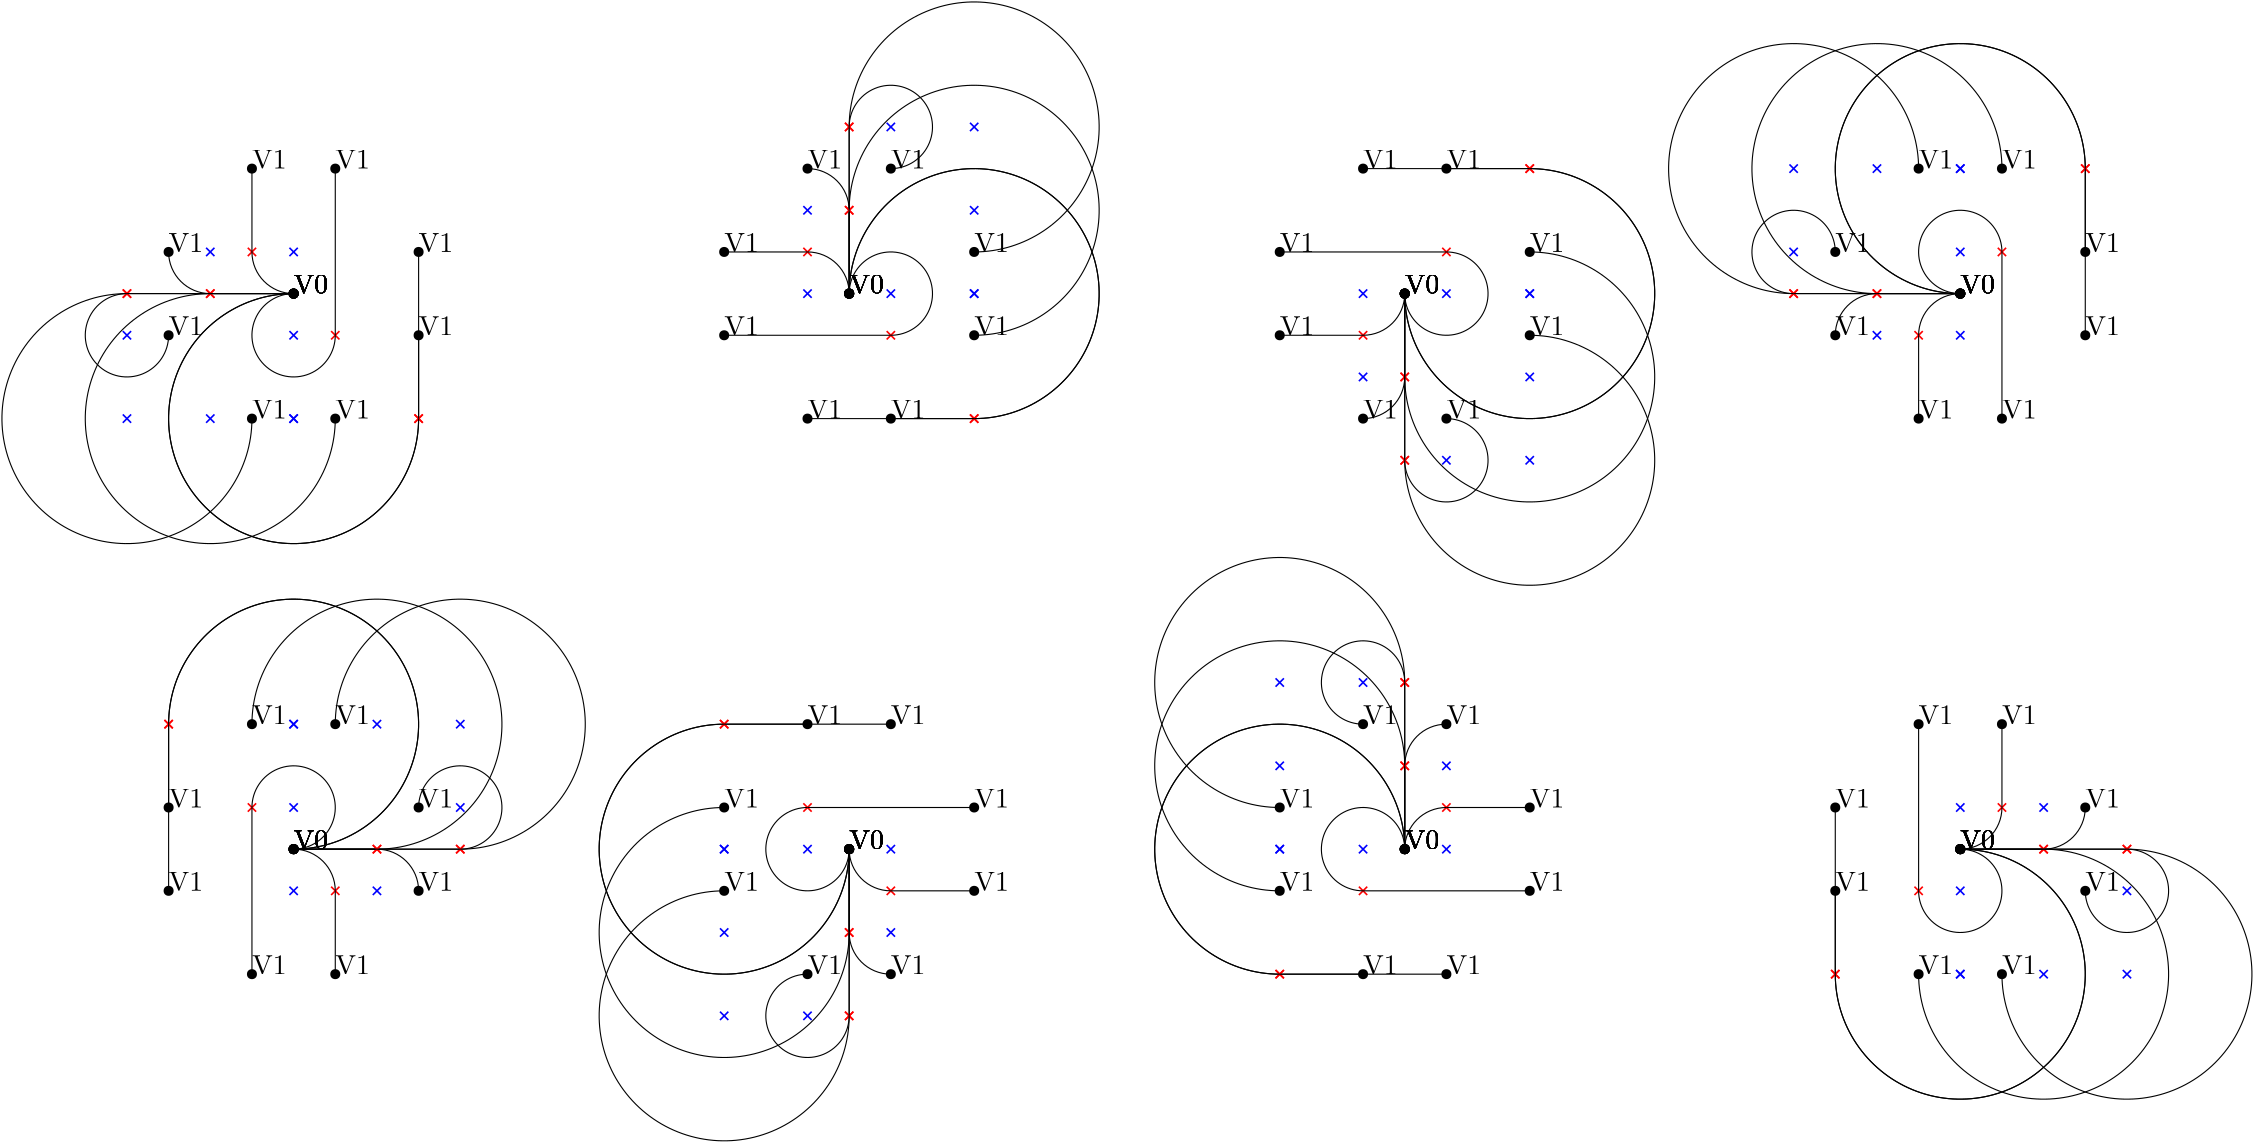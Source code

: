 <?xml version="1.0"?>
    <!DOCTYPE ipe SYSTEM "ipe.dtd">
    <ipe version="70005" creator="Ipe 7.1.4">
    <info created="D:20131106154934" modified="D:20131106160041"/>
    <preamble>\usepackage[english]{babel}</preamble>
    <ipestyle name="basic">
    <symbol name="arrow/arc(spx)">
    <path stroke="sym-stroke" fill="sym-stroke" pen="sym-pen">
    0 0 m
    -1 0.333 l
    -1 -0.333 l
    h
    </path>
    </symbol>
    <symbol name="arrow/farc(spx)">
    <path stroke="sym-stroke" fill="white" pen="sym-pen">
    0 0 m
    -1 0.333 l
    -1 -0.333 l
    h
    </path>
    </symbol>
    <symbol name="mark/circle(sx)" transformations="translations">
    <path fill="sym-stroke">
    0.6 0 0 0.6 0 0 e
    0.4 0 0 0.4 0 0 e
    </path>
    </symbol>
    <symbol name="mark/disk(sx)" transformations="translations">
    <path fill="sym-stroke">
    0.6 0 0 0.6 0 0 e
    </path>
    </symbol>
    <symbol name="mark/fdisk(sfx)" transformations="translations">
    <group>
    <path fill="sym-fill">
    0.5 0 0 0.5 0 0 e
    </path>
    <path fill="sym-stroke" fillrule="eofill">
    0.6 0 0 0.6 0 0 e
    0.4 0 0 0.4 0 0 e
    </path>
    </group>
    </symbol>
    <symbol name="mark/box(sx)" transformations="translations">
    <path fill="sym-stroke" fillrule="eofill">
    -0.6 -0.6 m
    0.6 -0.6 l
    0.6 0.6 l
    -0.6 0.6 l
    h
    -0.4 -0.4 m
    0.4 -0.4 l
    0.4 0.4 l
    -0.4 0.4 l
    h
    </path>
    </symbol>
    <symbol name="mark/square(sx)" transformations="translations">
    <path fill="sym-stroke">
    -0.6 -0.6 m
    0.6 -0.6 l
    0.6 0.6 l
    -0.6 0.6 l
    h
    </path>
    </symbol>
    <symbol name="mark/fsquare(sfx)" transformations="translations">
    <group>
    <path fill="sym-fill">
    -0.5 -0.5 m
    0.5 -0.5 l
    0.5 0.5 l
    -0.5 0.5 l
    h
    </path>
    <path fill="sym-stroke" fillrule="eofill">
    -0.6 -0.6 m
    0.6 -0.6 l
    0.6 0.6 l
    -0.6 0.6 l
    h
    -0.4 -0.4 m
    0.4 -0.4 l
    0.4 0.4 l
    -0.4 0.4 l
    h
    </path>
    </group>
    </symbol>
    <symbol name="mark/cross(sx)" transformations="translations">
    <group>
    <path fill="sym-stroke">
    -0.43 -0.57 m
    0.57 0.43 l
    0.43 0.57 l
    -0.57 -0.43 l
    h
    </path>
    <path fill="sym-stroke">
    -0.43 0.57 m
    0.57 -0.43 l
    0.43 -0.57 l
    -0.57 0.43 l
    h
    </path>
    </group>
    </symbol>
    <symbol name="arrow/fnormal(spx)">
    <path stroke="sym-stroke" fill="white" pen="sym-pen">
    0 0 m
    -1 0.333 l
    -1 -0.333 l
    h
    </path>
    </symbol>
    <symbol name="arrow/pointed(spx)">
    <path stroke="sym-stroke" fill="sym-stroke" pen="sym-pen">
    0 0 m
    -1 0.333 l
    -0.8 0 l
    -1 -0.333 l
    h
    </path>
    </symbol>
    <symbol name="arrow/fpointed(spx)">
    <path stroke="sym-stroke" fill="white" pen="sym-pen">
    0 0 m
    -1 0.333 l
    -0.8 0 l
    -1 -0.333 l
    h
    </path>
    </symbol>
    <symbol name="arrow/linear(spx)">
    <path stroke="sym-stroke" pen="sym-pen">
    -1 0.333 m
    0 0 l
    -1 -0.333 l
    </path>
    </symbol>
    <symbol name="arrow/fdouble(spx)">
    <path stroke="sym-stroke" fill="white" pen="sym-pen">
    0 0 m
    -1 0.333 l
    -1 -0.333 l
    h
    -1 0 m
    -2 0.333 l
    -2 -0.333 l
    h
    </path>
    </symbol>
    <symbol name="arrow/double(spx)">
    <path stroke="sym-stroke" fill="sym-stroke" pen="sym-pen">
    0 0 m
    -1 0.333 l
    -1 -0.333 l
    h
    -1 0 m
    -2 0.333 l
    -2 -0.333 l
    h
    </path>
    </symbol>
    <pen name="heavier" value="0.8"/>
    <pen name="fat" value="1.2"/>
    <pen name="ultrafat" value="2"/>
    <symbolsize name="large" value="5"/>
    <symbolsize name="small" value="2"/>
    <symbolsize name="tiny" value="1.1"/>
    <arrowsize name="large" value="10"/>
    <arrowsize name="small" value="5"/>
    <arrowsize name="tiny" value="3"/>
    <color name="red" value="1 0 0"/>
    <color name="green" value="0 1 0"/>
    <color name="blue" value="0 0 1"/>
    <color name="yellow" value="1 1 0"/>
    <color name="orange" value="1 0.647 0"/>
    <color name="gold" value="1 0.843 0"/>
    <color name="purple" value="0.627 0.125 0.941"/>
    <color name="gray" value="0.745"/>
    <color name="brown" value="0.647 0.165 0.165"/>
    <color name="navy" value="0 0 0.502"/>
    <color name="pink" value="1 0.753 0.796"/>
    <color name="seagreen" value="0.18 0.545 0.341"/>
    <color name="turquoise" value="0.251 0.878 0.816"/>
    <color name="violet" value="0.933 0.51 0.933"/>
    <color name="darkblue" value="0 0 0.545"/>
    <color name="darkcyan" value="0 0.545 0.545"/>
    <color name="darkgray" value="0.663"/>
    <color name="darkgreen" value="0 0.392 0"/>
    <color name="darkmagenta" value="0.545 0 0.545"/>
    <color name="darkorange" value="1 0.549 0"/>
    <color name="darkred" value="0.545 0 0"/>
    <color name="lightblue" value="0.678 0.847 0.902"/>
    <color name="lightcyan" value="0.878 1 1"/>
    <color name="lightgray" value="0.827"/>
    <color name="lightgreen" value="0.565 0.933 0.565"/>
    <color name="lightyellow" value="1 1 0.878"/>
    <dashstyle name="dashed" value="[4] 0"/>
    <dashstyle name="dotted" value="[1 3] 0"/>
    <dashstyle name="dash dotted" value="[4 2 1 2] 0"/>
    <dashstyle name="dash dot dotted" value="[4 2 1 2 1 2] 0"/>
    <textsize name="large" value="\large"/>
    <textsize name="Large" value="\Large"/>
    <textsize name="LARGE" value="\LARGE"/>
    <textsize name="huge" value="\huge"/>
    <textsize name="Huge" value="\Huge"/>
    <textsize name="small" value="\small"/>
    <textsize name="footnote" value="\footnotesize"/>
    <textsize name="tiny" value="\tiny"/>
    <textstyle name="center" begin="\begin{center}" end="\end{center}"/>
    <textstyle name="itemize" begin="\begin{itemize}" end="\end{itemize}"/>
    <textstyle name="item" begin="\begin{itemize}\item{}" end="\end{itemize}"/>
    <gridsize name="4 pts" value="4"/>
    <gridsize name="8 pts (~3 mm)" value="8"/>
    <gridsize name="16 pts (~6 mm)" value="16"/>
    <gridsize name="32 pts (~12 mm)" value="32"/>
    <gridsize name="10 pts (~3.5 mm)" value="10"/>
    <gridsize name="20 pts (~7 mm)" value="20"/>
    <gridsize name="14 pts (~5 mm)" value="14"/>
    <gridsize name="28 pts (~10 mm)" value="28"/>
    <gridsize name="56 pts (~20 mm)" value="56"/>
    <anglesize name="90 deg" value="90"/>
    <anglesize name="60 deg" value="60"/>
    <anglesize name="45 deg" value="45"/>
    <anglesize name="30 deg" value="30"/>
    <anglesize name="22.5 deg" value="22.5"/>
    <tiling name="falling" angle="-60" step="4" width="1"/>
    <tiling name="rising" angle="30" step="4" width="1"/>
    <layout paper="1000 1000" origin="0 0" frame="1000 1000" skip="32" crop="yes"/>
    </ipestyle>
    <page>
    <layer name="alpha"/>
    <view layers="alpha" active="alpha"/>
<use name="mark/disk(sx)" pos="200 400" size="normal" stroke="black"/>
<text transformations="translations" pos="200 400" stroke="black" type="label" width="190" height="10" depth="0" valign="baseline" size="normal">V0</text><use name="mark/disk(sx)" pos="215 445" size="normal" stroke="black"/>
<text transformations="translations" pos="215 445" stroke="black" type="label" width="190" height="10" depth="0" valign="baseline" size="normal">V1</text><use name="mark/cross(sx)" pos="260 445" size="normal" stroke="blue"/>
<use name="mark/cross(sx)" pos="260 400" size="normal" stroke="red"/>
<path stroke="black" pen="normal" dash="normal">
 200 400 m
 260 400 l
 </path>
<path stroke="black" pen="normal" dash="normal">
 260 400 m
 45,000 0 0 45,000 260 445 215 445 a
</path>
<use name="mark/disk(sx)" pos="200 400" size="normal" stroke="black"/>
<text transformations="translations" pos="200 400" stroke="black" type="label" width="190" height="10" depth="0" valign="baseline" size="normal">V0</text><use name="mark/disk(sx)" pos="185 445" size="normal" stroke="black"/>
<text transformations="translations" pos="185 445" stroke="black" type="label" width="190" height="10" depth="0" valign="baseline" size="normal">V1</text><use name="mark/cross(sx)" pos="230 445" size="normal" stroke="blue"/>
<use name="mark/cross(sx)" pos="230 400" size="normal" stroke="red"/>
<path stroke="black" pen="normal" dash="normal">
 200 400 m
 230 400 l
 </path>
<path stroke="black" pen="normal" dash="normal">
 230 400 m
 45,000 0 0 45,000 230 445 185 445 a
</path>
<use name="mark/disk(sx)" pos="200 400" size="normal" stroke="black"/>
<text transformations="translations" pos="200 400" stroke="black" type="label" width="190" height="10" depth="0" valign="baseline" size="normal">V0</text><use name="mark/disk(sx)" pos="215 355" size="normal" stroke="black"/>
<text transformations="translations" pos="215 355" stroke="black" type="label" width="190" height="10" depth="0" valign="baseline" size="normal">V1</text><use name="mark/cross(sx)" pos="200 385" size="normal" stroke="blue"/>
<use name="mark/cross(sx)" pos="215 385" size="normal" stroke="red"/>
<path stroke="black" pen="normal" dash="normal">
 215 355 m
 215 385 l
 </path>
<path stroke="black" pen="normal" dash="normal">
 215 385 m
 15,000 0 0 15,000 200 385 200 400 a
</path>
<use name="mark/disk(sx)" pos="200 400" size="normal" stroke="black"/>
<text transformations="translations" pos="200 400" stroke="black" type="label" width="190" height="10" depth="0" valign="baseline" size="normal">V0</text><use name="mark/disk(sx)" pos="185 355" size="normal" stroke="black"/>
<text transformations="translations" pos="185 355" stroke="black" type="label" width="190" height="10" depth="0" valign="baseline" size="normal">V1</text><use name="mark/cross(sx)" pos="200 415" size="normal" stroke="blue"/>
<use name="mark/cross(sx)" pos="185 415" size="normal" stroke="red"/>
<path stroke="black" pen="normal" dash="normal">
 185 355 m
 185 415 l
 </path>
<path stroke="black" pen="normal" dash="normal">
 200 400 m
 15,000 0 0 15,000 200 415 185 415 a
</path>
<use name="mark/disk(sx)" pos="200 400" size="normal" stroke="black"/>
<text transformations="translations" pos="200 400" stroke="black" type="label" width="190" height="10" depth="0" valign="baseline" size="normal">V0</text><use name="mark/disk(sx)" pos="245 415" size="normal" stroke="black"/>
<text transformations="translations" pos="245 415" stroke="black" type="label" width="190" height="10" depth="0" valign="baseline" size="normal">V1</text><use name="mark/cross(sx)" pos="260 415" size="normal" stroke="blue"/>
<use name="mark/cross(sx)" pos="260 400" size="normal" stroke="red"/>
<path stroke="black" pen="normal" dash="normal">
 200 400 m
 260 400 l
 </path>
<path stroke="black" pen="normal" dash="normal">
 260 400 m
 15,000 0 0 15,000 260 415 245 415 a
</path>
<use name="mark/disk(sx)" pos="200 400" size="normal" stroke="black"/>
<text transformations="translations" pos="200 400" stroke="black" type="label" width="190" height="10" depth="0" valign="baseline" size="normal">V0</text><use name="mark/disk(sx)" pos="155 415" size="normal" stroke="black"/>
<text transformations="translations" pos="155 415" stroke="black" type="label" width="190" height="10" depth="0" valign="baseline" size="normal">V1</text><use name="mark/cross(sx)" pos="200 445" size="normal" stroke="blue"/>
<use name="mark/cross(sx)" pos="155 445" size="normal" stroke="red"/>
<path stroke="black" pen="normal" dash="normal">
 155 415 m
 155 445 l
 </path>
<path stroke="black" pen="normal" dash="normal">
 200 400 m
 45,000 0 0 45,000 200 445 155 445 a
</path>
<use name="mark/disk(sx)" pos="200 400" size="normal" stroke="black"/>
<text transformations="translations" pos="200 400" stroke="black" type="label" width="190" height="10" depth="0" valign="baseline" size="normal">V0</text><use name="mark/disk(sx)" pos="245 385" size="normal" stroke="black"/>
<text transformations="translations" pos="245 385" stroke="black" type="label" width="190" height="10" depth="0" valign="baseline" size="normal">V1</text><use name="mark/cross(sx)" pos="230 385" size="normal" stroke="blue"/>
<use name="mark/cross(sx)" pos="230 400" size="normal" stroke="red"/>
<path stroke="black" pen="normal" dash="normal">
 200 400 m
 230 400 l
 </path>
<path stroke="black" pen="normal" dash="normal">
 245 385 m
 15,000 0 0 15,000 230 385 230 400 a
</path>
<use name="mark/disk(sx)" pos="200 400" size="normal" stroke="black"/>
<text transformations="translations" pos="200 400" stroke="black" type="label" width="190" height="10" depth="0" valign="baseline" size="normal">V0</text><use name="mark/disk(sx)" pos="155 385" size="normal" stroke="black"/>
<text transformations="translations" pos="155 385" stroke="black" type="label" width="190" height="10" depth="0" valign="baseline" size="normal">V1</text><use name="mark/cross(sx)" pos="200 445" size="normal" stroke="blue"/>
<use name="mark/cross(sx)" pos="155 445" size="normal" stroke="red"/>
<path stroke="black" pen="normal" dash="normal">
 155 385 m
 155 445 l
 </path>
<path stroke="black" pen="normal" dash="normal">
 200 400 m
 45,000 0 0 45,000 200 445 155 445 a
</path>
<use name="mark/disk(sx)" pos="400 400" size="normal" stroke="black"/>
<text transformations="translations" pos="400 400" stroke="black" type="label" width="190" height="10" depth="0" valign="baseline" size="normal">V0</text><use name="mark/disk(sx)" pos="415 445" size="normal" stroke="black"/>
<text transformations="translations" pos="415 445" stroke="black" type="label" width="190" height="10" depth="0" valign="baseline" size="normal">V1</text><use name="mark/cross(sx)" pos="355 400" size="normal" stroke="blue"/>
<use name="mark/cross(sx)" pos="355 445" size="normal" stroke="red"/>
<path stroke="black" pen="normal" dash="normal">
 415 445 m
 355 445 l
 </path>
<path stroke="black" pen="normal" dash="normal">
 355 445 m
 45,000 0 0 45,000 355 400 400 400 a
</path>
<use name="mark/disk(sx)" pos="400 400" size="normal" stroke="black"/>
<text transformations="translations" pos="400 400" stroke="black" type="label" width="190" height="10" depth="0" valign="baseline" size="normal">V0</text><use name="mark/disk(sx)" pos="385 445" size="normal" stroke="black"/>
<text transformations="translations" pos="385 445" stroke="black" type="label" width="190" height="10" depth="0" valign="baseline" size="normal">V1</text><use name="mark/cross(sx)" pos="355 400" size="normal" stroke="blue"/>
<use name="mark/cross(sx)" pos="355 445" size="normal" stroke="red"/>
<path stroke="black" pen="normal" dash="normal">
 385 445 m
 355 445 l
 </path>
<path stroke="black" pen="normal" dash="normal">
 355 445 m
 45,000 0 0 45,000 355 400 400 400 a
</path>
<use name="mark/disk(sx)" pos="400 400" size="normal" stroke="black"/>
<text transformations="translations" pos="400 400" stroke="black" type="label" width="190" height="10" depth="0" valign="baseline" size="normal">V0</text><use name="mark/disk(sx)" pos="415 355" size="normal" stroke="black"/>
<text transformations="translations" pos="415 355" stroke="black" type="label" width="190" height="10" depth="0" valign="baseline" size="normal">V1</text><use name="mark/cross(sx)" pos="415 370" size="normal" stroke="blue"/>
<use name="mark/cross(sx)" pos="400 370" size="normal" stroke="red"/>
<path stroke="black" pen="normal" dash="normal">
 400 400 m
 400 370 l
 </path>
<path stroke="black" pen="normal" dash="normal">
 400 370 m
 15,000 0 0 15,000 415 370 415 355 a
</path>
<use name="mark/disk(sx)" pos="400 400" size="normal" stroke="black"/>
<text transformations="translations" pos="400 400" stroke="black" type="label" width="190" height="10" depth="0" valign="baseline" size="normal">V0</text><use name="mark/disk(sx)" pos="385 355" size="normal" stroke="black"/>
<text transformations="translations" pos="385 355" stroke="black" type="label" width="190" height="10" depth="0" valign="baseline" size="normal">V1</text><use name="mark/cross(sx)" pos="385 340" size="normal" stroke="blue"/>
<use name="mark/cross(sx)" pos="400 340" size="normal" stroke="red"/>
<path stroke="black" pen="normal" dash="normal">
 400 400 m
 400 340 l
 </path>
<path stroke="black" pen="normal" dash="normal">
 385 355 m
 15,000 0 0 15,000 385 340 400 340 a
</path>
<use name="mark/disk(sx)" pos="400 400" size="normal" stroke="black"/>
<text transformations="translations" pos="400 400" stroke="black" type="label" width="190" height="10" depth="0" valign="baseline" size="normal">V0</text><use name="mark/disk(sx)" pos="445 415" size="normal" stroke="black"/>
<text transformations="translations" pos="445 415" stroke="black" type="label" width="190" height="10" depth="0" valign="baseline" size="normal">V1</text><use name="mark/cross(sx)" pos="385 400" size="normal" stroke="blue"/>
<use name="mark/cross(sx)" pos="385 415" size="normal" stroke="red"/>
<path stroke="black" pen="normal" dash="normal">
 445 415 m
 385 415 l
 </path>
<path stroke="black" pen="normal" dash="normal">
 385 415 m
 15,000 0 0 15,000 385 400 400 400 a
</path>
<use name="mark/disk(sx)" pos="400 400" size="normal" stroke="black"/>
<text transformations="translations" pos="400 400" stroke="black" type="label" width="190" height="10" depth="0" valign="baseline" size="normal">V0</text><use name="mark/disk(sx)" pos="355 415" size="normal" stroke="black"/>
<text transformations="translations" pos="355 415" stroke="black" type="label" width="190" height="10" depth="0" valign="baseline" size="normal">V1</text><use name="mark/cross(sx)" pos="355 370" size="normal" stroke="blue"/>
<use name="mark/cross(sx)" pos="400 370" size="normal" stroke="red"/>
<path stroke="black" pen="normal" dash="normal">
 400 400 m
 400 370 l
 </path>
<path stroke="black" pen="normal" dash="normal">
 355 415 m
 45,000 0 0 45,000 355 370 400 370 a
</path>
<use name="mark/disk(sx)" pos="400 400" size="normal" stroke="black"/>
<text transformations="translations" pos="400 400" stroke="black" type="label" width="190" height="10" depth="0" valign="baseline" size="normal">V0</text><use name="mark/disk(sx)" pos="445 385" size="normal" stroke="black"/>
<text transformations="translations" pos="445 385" stroke="black" type="label" width="190" height="10" depth="0" valign="baseline" size="normal">V1</text><use name="mark/cross(sx)" pos="415 400" size="normal" stroke="blue"/>
<use name="mark/cross(sx)" pos="415 385" size="normal" stroke="red"/>
<path stroke="black" pen="normal" dash="normal">
 445 385 m
 415 385 l
 </path>
<path stroke="black" pen="normal" dash="normal">
 400 400 m
 15,000 0 0 15,000 415 400 415 385 a
</path>
<use name="mark/disk(sx)" pos="400 400" size="normal" stroke="black"/>
<text transformations="translations" pos="400 400" stroke="black" type="label" width="190" height="10" depth="0" valign="baseline" size="normal">V0</text><use name="mark/disk(sx)" pos="355 385" size="normal" stroke="black"/>
<text transformations="translations" pos="355 385" stroke="black" type="label" width="190" height="10" depth="0" valign="baseline" size="normal">V1</text><use name="mark/cross(sx)" pos="355 340" size="normal" stroke="blue"/>
<use name="mark/cross(sx)" pos="400 340" size="normal" stroke="red"/>
<path stroke="black" pen="normal" dash="normal">
 400 400 m
 400 340 l
 </path>
<path stroke="black" pen="normal" dash="normal">
 355 385 m
 45,000 0 0 45,000 355 340 400 340 a
</path>
<use name="mark/disk(sx)" pos="600 400" size="normal" stroke="black"/>
<text transformations="translations" pos="600 400" stroke="black" type="label" width="190" height="10" depth="0" valign="baseline" size="normal">V0</text><use name="mark/disk(sx)" pos="615 445" size="normal" stroke="black"/>
<text transformations="translations" pos="615 445" stroke="black" type="label" width="190" height="10" depth="0" valign="baseline" size="normal">V1</text><use name="mark/cross(sx)" pos="615 430" size="normal" stroke="blue"/>
<use name="mark/cross(sx)" pos="600 430" size="normal" stroke="red"/>
<path stroke="black" pen="normal" dash="normal">
 600 400 m
 600 430 l
 </path>
<path stroke="black" pen="normal" dash="normal">
 615 445 m
 15,000 0 0 15,000 615 430 600 430 a
</path>
<use name="mark/disk(sx)" pos="600 400" size="normal" stroke="black"/>
<text transformations="translations" pos="600 400" stroke="black" type="label" width="190" height="10" depth="0" valign="baseline" size="normal">V0</text><use name="mark/disk(sx)" pos="585 445" size="normal" stroke="black"/>
<text transformations="translations" pos="585 445" stroke="black" type="label" width="190" height="10" depth="0" valign="baseline" size="normal">V1</text><use name="mark/cross(sx)" pos="585 460" size="normal" stroke="blue"/>
<use name="mark/cross(sx)" pos="600 460" size="normal" stroke="red"/>
<path stroke="black" pen="normal" dash="normal">
 600 400 m
 600 460 l
 </path>
<path stroke="black" pen="normal" dash="normal">
 600 460 m
 15,000 0 0 15,000 585 460 585 445 a
</path>
<use name="mark/disk(sx)" pos="600 400" size="normal" stroke="black"/>
<text transformations="translations" pos="600 400" stroke="black" type="label" width="190" height="10" depth="0" valign="baseline" size="normal">V0</text><use name="mark/disk(sx)" pos="615 355" size="normal" stroke="black"/>
<text transformations="translations" pos="615 355" stroke="black" type="label" width="190" height="10" depth="0" valign="baseline" size="normal">V1</text><use name="mark/cross(sx)" pos="555 400" size="normal" stroke="blue"/>
<use name="mark/cross(sx)" pos="555 355" size="normal" stroke="red"/>
<path stroke="black" pen="normal" dash="normal">
 615 355 m
 555 355 l
 </path>
<path stroke="black" pen="normal" dash="normal">
 600 400 m
 45,000 0 0 45,000 555 400 555 355 a
</path>
<use name="mark/disk(sx)" pos="600 400" size="normal" stroke="black"/>
<text transformations="translations" pos="600 400" stroke="black" type="label" width="190" height="10" depth="0" valign="baseline" size="normal">V0</text><use name="mark/disk(sx)" pos="585 355" size="normal" stroke="black"/>
<text transformations="translations" pos="585 355" stroke="black" type="label" width="190" height="10" depth="0" valign="baseline" size="normal">V1</text><use name="mark/cross(sx)" pos="555 400" size="normal" stroke="blue"/>
<use name="mark/cross(sx)" pos="555 355" size="normal" stroke="red"/>
<path stroke="black" pen="normal" dash="normal">
 585 355 m
 555 355 l
 </path>
<path stroke="black" pen="normal" dash="normal">
 600 400 m
 45,000 0 0 45,000 555 400 555 355 a
</path>
<use name="mark/disk(sx)" pos="600 400" size="normal" stroke="black"/>
<text transformations="translations" pos="600 400" stroke="black" type="label" width="190" height="10" depth="0" valign="baseline" size="normal">V0</text><use name="mark/disk(sx)" pos="645 415" size="normal" stroke="black"/>
<text transformations="translations" pos="645 415" stroke="black" type="label" width="190" height="10" depth="0" valign="baseline" size="normal">V1</text><use name="mark/cross(sx)" pos="615 400" size="normal" stroke="blue"/>
<use name="mark/cross(sx)" pos="615 415" size="normal" stroke="red"/>
<path stroke="black" pen="normal" dash="normal">
 645 415 m
 615 415 l
 </path>
<path stroke="black" pen="normal" dash="normal">
 615 415 m
 15,000 0 0 15,000 615 400 600 400 a
</path>
<use name="mark/disk(sx)" pos="600 400" size="normal" stroke="black"/>
<text transformations="translations" pos="600 400" stroke="black" type="label" width="190" height="10" depth="0" valign="baseline" size="normal">V0</text><use name="mark/disk(sx)" pos="555 415" size="normal" stroke="black"/>
<text transformations="translations" pos="555 415" stroke="black" type="label" width="190" height="10" depth="0" valign="baseline" size="normal">V1</text><use name="mark/cross(sx)" pos="555 460" size="normal" stroke="blue"/>
<use name="mark/cross(sx)" pos="600 460" size="normal" stroke="red"/>
<path stroke="black" pen="normal" dash="normal">
 600 400 m
 600 460 l
 </path>
<path stroke="black" pen="normal" dash="normal">
 600 460 m
 45,000 0 0 45,000 555 460 555 415 a
</path>
<use name="mark/disk(sx)" pos="600 400" size="normal" stroke="black"/>
<text transformations="translations" pos="600 400" stroke="black" type="label" width="190" height="10" depth="0" valign="baseline" size="normal">V0</text><use name="mark/disk(sx)" pos="645 385" size="normal" stroke="black"/>
<text transformations="translations" pos="645 385" stroke="black" type="label" width="190" height="10" depth="0" valign="baseline" size="normal">V1</text><use name="mark/cross(sx)" pos="585 400" size="normal" stroke="blue"/>
<use name="mark/cross(sx)" pos="585 385" size="normal" stroke="red"/>
<path stroke="black" pen="normal" dash="normal">
 645 385 m
 585 385 l
 </path>
<path stroke="black" pen="normal" dash="normal">
 600 400 m
 15,000 0 0 15,000 585 400 585 385 a
</path>
<use name="mark/disk(sx)" pos="600 400" size="normal" stroke="black"/>
<text transformations="translations" pos="600 400" stroke="black" type="label" width="190" height="10" depth="0" valign="baseline" size="normal">V0</text><use name="mark/disk(sx)" pos="555 385" size="normal" stroke="black"/>
<text transformations="translations" pos="555 385" stroke="black" type="label" width="190" height="10" depth="0" valign="baseline" size="normal">V1</text><use name="mark/cross(sx)" pos="555 430" size="normal" stroke="blue"/>
<use name="mark/cross(sx)" pos="600 430" size="normal" stroke="red"/>
<path stroke="black" pen="normal" dash="normal">
 600 400 m
 600 430 l
 </path>
<path stroke="black" pen="normal" dash="normal">
 600 430 m
 45,000 0 0 45,000 555 430 555 385 a
</path>
<use name="mark/disk(sx)" pos="800 400" size="normal" stroke="black"/>
<text transformations="translations" pos="800 400" stroke="black" type="label" width="190" height="10" depth="0" valign="baseline" size="normal">V0</text><use name="mark/disk(sx)" pos="815 445" size="normal" stroke="black"/>
<text transformations="translations" pos="815 445" stroke="black" type="label" width="190" height="10" depth="0" valign="baseline" size="normal">V1</text><use name="mark/cross(sx)" pos="800 415" size="normal" stroke="blue"/>
<use name="mark/cross(sx)" pos="815 415" size="normal" stroke="red"/>
<path stroke="black" pen="normal" dash="normal">
 815 445 m
 815 415 l
 </path>
<path stroke="black" pen="normal" dash="normal">
 800 400 m
 15,000 0 0 15,000 800 415 815 415 a
</path>
<use name="mark/disk(sx)" pos="800 400" size="normal" stroke="black"/>
<text transformations="translations" pos="800 400" stroke="black" type="label" width="190" height="10" depth="0" valign="baseline" size="normal">V0</text><use name="mark/disk(sx)" pos="785 445" size="normal" stroke="black"/>
<text transformations="translations" pos="785 445" stroke="black" type="label" width="190" height="10" depth="0" valign="baseline" size="normal">V1</text><use name="mark/cross(sx)" pos="800 385" size="normal" stroke="blue"/>
<use name="mark/cross(sx)" pos="785 385" size="normal" stroke="red"/>
<path stroke="black" pen="normal" dash="normal">
 785 445 m
 785 385 l
 </path>
<path stroke="black" pen="normal" dash="normal">
 785 385 m
 15,000 0 0 15,000 800 385 800 400 a
</path>
<use name="mark/disk(sx)" pos="800 400" size="normal" stroke="black"/>
<text transformations="translations" pos="800 400" stroke="black" type="label" width="190" height="10" depth="0" valign="baseline" size="normal">V0</text><use name="mark/disk(sx)" pos="815 355" size="normal" stroke="black"/>
<text transformations="translations" pos="815 355" stroke="black" type="label" width="190" height="10" depth="0" valign="baseline" size="normal">V1</text><use name="mark/cross(sx)" pos="860 355" size="normal" stroke="blue"/>
<use name="mark/cross(sx)" pos="860 400" size="normal" stroke="red"/>
<path stroke="black" pen="normal" dash="normal">
 800 400 m
 860 400 l
 </path>
<path stroke="black" pen="normal" dash="normal">
 815 355 m
 45,000 0 0 45,000 860 355 860 400 a
</path>
<use name="mark/disk(sx)" pos="800 400" size="normal" stroke="black"/>
<text transformations="translations" pos="800 400" stroke="black" type="label" width="190" height="10" depth="0" valign="baseline" size="normal">V0</text><use name="mark/disk(sx)" pos="785 355" size="normal" stroke="black"/>
<text transformations="translations" pos="785 355" stroke="black" type="label" width="190" height="10" depth="0" valign="baseline" size="normal">V1</text><use name="mark/cross(sx)" pos="830 355" size="normal" stroke="blue"/>
<use name="mark/cross(sx)" pos="830 400" size="normal" stroke="red"/>
<path stroke="black" pen="normal" dash="normal">
 800 400 m
 830 400 l
 </path>
<path stroke="black" pen="normal" dash="normal">
 785 355 m
 45,000 0 0 45,000 830 355 830 400 a
</path>
<use name="mark/disk(sx)" pos="800 400" size="normal" stroke="black"/>
<text transformations="translations" pos="800 400" stroke="black" type="label" width="190" height="10" depth="0" valign="baseline" size="normal">V0</text><use name="mark/disk(sx)" pos="845 415" size="normal" stroke="black"/>
<text transformations="translations" pos="845 415" stroke="black" type="label" width="190" height="10" depth="0" valign="baseline" size="normal">V1</text><use name="mark/cross(sx)" pos="830 415" size="normal" stroke="blue"/>
<use name="mark/cross(sx)" pos="830 400" size="normal" stroke="red"/>
<path stroke="black" pen="normal" dash="normal">
 800 400 m
 830 400 l
 </path>
<path stroke="black" pen="normal" dash="normal">
 830 400 m
 15,000 0 0 15,000 830 415 845 415 a
</path>
<use name="mark/disk(sx)" pos="800 400" size="normal" stroke="black"/>
<text transformations="translations" pos="800 400" stroke="black" type="label" width="190" height="10" depth="0" valign="baseline" size="normal">V0</text><use name="mark/disk(sx)" pos="755 415" size="normal" stroke="black"/>
<text transformations="translations" pos="755 415" stroke="black" type="label" width="190" height="10" depth="0" valign="baseline" size="normal">V1</text><use name="mark/cross(sx)" pos="800 355" size="normal" stroke="blue"/>
<use name="mark/cross(sx)" pos="755 355" size="normal" stroke="red"/>
<path stroke="black" pen="normal" dash="normal">
 755 415 m
 755 355 l
 </path>
<path stroke="black" pen="normal" dash="normal">
 755 355 m
 45,000 0 0 45,000 800 355 800 400 a
</path>
<use name="mark/disk(sx)" pos="800 400" size="normal" stroke="black"/>
<text transformations="translations" pos="800 400" stroke="black" type="label" width="190" height="10" depth="0" valign="baseline" size="normal">V0</text><use name="mark/disk(sx)" pos="845 385" size="normal" stroke="black"/>
<text transformations="translations" pos="845 385" stroke="black" type="label" width="190" height="10" depth="0" valign="baseline" size="normal">V1</text><use name="mark/cross(sx)" pos="860 385" size="normal" stroke="blue"/>
<use name="mark/cross(sx)" pos="860 400" size="normal" stroke="red"/>
<path stroke="black" pen="normal" dash="normal">
 800 400 m
 860 400 l
 </path>
<path stroke="black" pen="normal" dash="normal">
 845 385 m
 15,000 0 0 15,000 860 385 860 400 a
</path>
<use name="mark/disk(sx)" pos="800 400" size="normal" stroke="black"/>
<text transformations="translations" pos="800 400" stroke="black" type="label" width="190" height="10" depth="0" valign="baseline" size="normal">V0</text><use name="mark/disk(sx)" pos="755 385" size="normal" stroke="black"/>
<text transformations="translations" pos="755 385" stroke="black" type="label" width="190" height="10" depth="0" valign="baseline" size="normal">V1</text><use name="mark/cross(sx)" pos="800 355" size="normal" stroke="blue"/>
<use name="mark/cross(sx)" pos="755 355" size="normal" stroke="red"/>
<path stroke="black" pen="normal" dash="normal">
 755 385 m
 755 355 l
 </path>
<path stroke="black" pen="normal" dash="normal">
 755 355 m
 45,000 0 0 45,000 800 355 800 400 a
</path>
<use name="mark/disk(sx)" pos="200 600" size="normal" stroke="black"/>
<text transformations="translations" pos="200 600" stroke="black" type="label" width="190" height="10" depth="0" valign="baseline" size="normal">V0</text><use name="mark/disk(sx)" pos="215 645" size="normal" stroke="black"/>
<text transformations="translations" pos="215 645" stroke="black" type="label" width="190" height="10" depth="0" valign="baseline" size="normal">V1</text><use name="mark/cross(sx)" pos="200 585" size="normal" stroke="blue"/>
<use name="mark/cross(sx)" pos="215 585" size="normal" stroke="red"/>
<path stroke="black" pen="normal" dash="normal">
 215 645 m
 215 585 l
 </path>
<path stroke="black" pen="normal" dash="normal">
 200 600 m
 15,000 0 0 15,000 200 585 215 585 a
</path>
<use name="mark/disk(sx)" pos="200 600" size="normal" stroke="black"/>
<text transformations="translations" pos="200 600" stroke="black" type="label" width="190" height="10" depth="0" valign="baseline" size="normal">V0</text><use name="mark/disk(sx)" pos="185 645" size="normal" stroke="black"/>
<text transformations="translations" pos="185 645" stroke="black" type="label" width="190" height="10" depth="0" valign="baseline" size="normal">V1</text><use name="mark/cross(sx)" pos="200 615" size="normal" stroke="blue"/>
<use name="mark/cross(sx)" pos="185 615" size="normal" stroke="red"/>
<path stroke="black" pen="normal" dash="normal">
 185 645 m
 185 615 l
 </path>
<path stroke="black" pen="normal" dash="normal">
 185 615 m
 15,000 0 0 15,000 200 615 200 600 a
</path>
<use name="mark/disk(sx)" pos="200 600" size="normal" stroke="black"/>
<text transformations="translations" pos="200 600" stroke="black" type="label" width="190" height="10" depth="0" valign="baseline" size="normal">V0</text><use name="mark/disk(sx)" pos="215 555" size="normal" stroke="black"/>
<text transformations="translations" pos="215 555" stroke="black" type="label" width="190" height="10" depth="0" valign="baseline" size="normal">V1</text><use name="mark/cross(sx)" pos="170 555" size="normal" stroke="blue"/>
<use name="mark/cross(sx)" pos="170 600" size="normal" stroke="red"/>
<path stroke="black" pen="normal" dash="normal">
 200 600 m
 170 600 l
 </path>
<path stroke="black" pen="normal" dash="normal">
 170 600 m
 45,000 0 0 45,000 170 555 215 555 a
</path>
<use name="mark/disk(sx)" pos="200 600" size="normal" stroke="black"/>
<text transformations="translations" pos="200 600" stroke="black" type="label" width="190" height="10" depth="0" valign="baseline" size="normal">V0</text><use name="mark/disk(sx)" pos="185 555" size="normal" stroke="black"/>
<text transformations="translations" pos="185 555" stroke="black" type="label" width="190" height="10" depth="0" valign="baseline" size="normal">V1</text><use name="mark/cross(sx)" pos="140 555" size="normal" stroke="blue"/>
<use name="mark/cross(sx)" pos="140 600" size="normal" stroke="red"/>
<path stroke="black" pen="normal" dash="normal">
 200 600 m
 140 600 l
 </path>
<path stroke="black" pen="normal" dash="normal">
 140 600 m
 45,000 0 0 45,000 140 555 185 555 a
</path>
<use name="mark/disk(sx)" pos="200 600" size="normal" stroke="black"/>
<text transformations="translations" pos="200 600" stroke="black" type="label" width="190" height="10" depth="0" valign="baseline" size="normal">V0</text><use name="mark/disk(sx)" pos="245 615" size="normal" stroke="black"/>
<text transformations="translations" pos="245 615" stroke="black" type="label" width="190" height="10" depth="0" valign="baseline" size="normal">V1</text><use name="mark/cross(sx)" pos="200 555" size="normal" stroke="blue"/>
<use name="mark/cross(sx)" pos="245 555" size="normal" stroke="red"/>
<path stroke="black" pen="normal" dash="normal">
 245 615 m
 245 555 l
 </path>
<path stroke="black" pen="normal" dash="normal">
 200 600 m
 45,000 0 0 45,000 200 555 245 555 a
</path>
<use name="mark/disk(sx)" pos="200 600" size="normal" stroke="black"/>
<text transformations="translations" pos="200 600" stroke="black" type="label" width="190" height="10" depth="0" valign="baseline" size="normal">V0</text><use name="mark/disk(sx)" pos="155 615" size="normal" stroke="black"/>
<text transformations="translations" pos="155 615" stroke="black" type="label" width="190" height="10" depth="0" valign="baseline" size="normal">V1</text><use name="mark/cross(sx)" pos="170 615" size="normal" stroke="blue"/>
<use name="mark/cross(sx)" pos="170 600" size="normal" stroke="red"/>
<path stroke="black" pen="normal" dash="normal">
 200 600 m
 170 600 l
 </path>
<path stroke="black" pen="normal" dash="normal">
 155 615 m
 15,000 0 0 15,000 170 615 170 600 a
</path>
<use name="mark/disk(sx)" pos="200 600" size="normal" stroke="black"/>
<text transformations="translations" pos="200 600" stroke="black" type="label" width="190" height="10" depth="0" valign="baseline" size="normal">V0</text><use name="mark/disk(sx)" pos="245 585" size="normal" stroke="black"/>
<text transformations="translations" pos="245 585" stroke="black" type="label" width="190" height="10" depth="0" valign="baseline" size="normal">V1</text><use name="mark/cross(sx)" pos="200 555" size="normal" stroke="blue"/>
<use name="mark/cross(sx)" pos="245 555" size="normal" stroke="red"/>
<path stroke="black" pen="normal" dash="normal">
 245 585 m
 245 555 l
 </path>
<path stroke="black" pen="normal" dash="normal">
 200 600 m
 45,000 0 0 45,000 200 555 245 555 a
</path>
<use name="mark/disk(sx)" pos="200 600" size="normal" stroke="black"/>
<text transformations="translations" pos="200 600" stroke="black" type="label" width="190" height="10" depth="0" valign="baseline" size="normal">V0</text><use name="mark/disk(sx)" pos="155 585" size="normal" stroke="black"/>
<text transformations="translations" pos="155 585" stroke="black" type="label" width="190" height="10" depth="0" valign="baseline" size="normal">V1</text><use name="mark/cross(sx)" pos="140 585" size="normal" stroke="blue"/>
<use name="mark/cross(sx)" pos="140 600" size="normal" stroke="red"/>
<path stroke="black" pen="normal" dash="normal">
 200 600 m
 140 600 l
 </path>
<path stroke="black" pen="normal" dash="normal">
 140 600 m
 15,000 0 0 15,000 140 585 155 585 a
</path>
<use name="mark/disk(sx)" pos="400 600" size="normal" stroke="black"/>
<text transformations="translations" pos="400 600" stroke="black" type="label" width="190" height="10" depth="0" valign="baseline" size="normal">V0</text><use name="mark/disk(sx)" pos="415 645" size="normal" stroke="black"/>
<text transformations="translations" pos="415 645" stroke="black" type="label" width="190" height="10" depth="0" valign="baseline" size="normal">V1</text><use name="mark/cross(sx)" pos="415 660" size="normal" stroke="blue"/>
<use name="mark/cross(sx)" pos="400 660" size="normal" stroke="red"/>
<path stroke="black" pen="normal" dash="normal">
 400 600 m
 400 660 l
 </path>
<path stroke="black" pen="normal" dash="normal">
 415 645 m
 15,000 0 0 15,000 415 660 400 660 a
</path>
<use name="mark/disk(sx)" pos="400 600" size="normal" stroke="black"/>
<text transformations="translations" pos="400 600" stroke="black" type="label" width="190" height="10" depth="0" valign="baseline" size="normal">V0</text><use name="mark/disk(sx)" pos="385 645" size="normal" stroke="black"/>
<text transformations="translations" pos="385 645" stroke="black" type="label" width="190" height="10" depth="0" valign="baseline" size="normal">V1</text><use name="mark/cross(sx)" pos="385 630" size="normal" stroke="blue"/>
<use name="mark/cross(sx)" pos="400 630" size="normal" stroke="red"/>
<path stroke="black" pen="normal" dash="normal">
 400 600 m
 400 630 l
 </path>
<path stroke="black" pen="normal" dash="normal">
 400 630 m
 15,000 0 0 15,000 385 630 385 645 a
</path>
<use name="mark/disk(sx)" pos="400 600" size="normal" stroke="black"/>
<text transformations="translations" pos="400 600" stroke="black" type="label" width="190" height="10" depth="0" valign="baseline" size="normal">V0</text><use name="mark/disk(sx)" pos="415 555" size="normal" stroke="black"/>
<text transformations="translations" pos="415 555" stroke="black" type="label" width="190" height="10" depth="0" valign="baseline" size="normal">V1</text><use name="mark/cross(sx)" pos="445 600" size="normal" stroke="blue"/>
<use name="mark/cross(sx)" pos="445 555" size="normal" stroke="red"/>
<path stroke="black" pen="normal" dash="normal">
 415 555 m
 445 555 l
 </path>
<path stroke="black" pen="normal" dash="normal">
 445 555 m
 45,000 0 0 45,000 445 600 400 600 a
</path>
<use name="mark/disk(sx)" pos="400 600" size="normal" stroke="black"/>
<text transformations="translations" pos="400 600" stroke="black" type="label" width="190" height="10" depth="0" valign="baseline" size="normal">V0</text><use name="mark/disk(sx)" pos="385 555" size="normal" stroke="black"/>
<text transformations="translations" pos="385 555" stroke="black" type="label" width="190" height="10" depth="0" valign="baseline" size="normal">V1</text><use name="mark/cross(sx)" pos="445 600" size="normal" stroke="blue"/>
<use name="mark/cross(sx)" pos="445 555" size="normal" stroke="red"/>
<path stroke="black" pen="normal" dash="normal">
 385 555 m
 445 555 l
 </path>
<path stroke="black" pen="normal" dash="normal">
 445 555 m
 45,000 0 0 45,000 445 600 400 600 a
</path>
<use name="mark/disk(sx)" pos="400 600" size="normal" stroke="black"/>
<text transformations="translations" pos="400 600" stroke="black" type="label" width="190" height="10" depth="0" valign="baseline" size="normal">V0</text><use name="mark/disk(sx)" pos="445 615" size="normal" stroke="black"/>
<text transformations="translations" pos="445 615" stroke="black" type="label" width="190" height="10" depth="0" valign="baseline" size="normal">V1</text><use name="mark/cross(sx)" pos="445 660" size="normal" stroke="blue"/>
<use name="mark/cross(sx)" pos="400 660" size="normal" stroke="red"/>
<path stroke="black" pen="normal" dash="normal">
 400 600 m
 400 660 l
 </path>
<path stroke="black" pen="normal" dash="normal">
 445 615 m
 45,000 0 0 45,000 445 660 400 660 a
</path>
<use name="mark/disk(sx)" pos="400 600" size="normal" stroke="black"/>
<text transformations="translations" pos="400 600" stroke="black" type="label" width="190" height="10" depth="0" valign="baseline" size="normal">V0</text><use name="mark/disk(sx)" pos="355 615" size="normal" stroke="black"/>
<text transformations="translations" pos="355 615" stroke="black" type="label" width="190" height="10" depth="0" valign="baseline" size="normal">V1</text><use name="mark/cross(sx)" pos="385 600" size="normal" stroke="blue"/>
<use name="mark/cross(sx)" pos="385 615" size="normal" stroke="red"/>
<path stroke="black" pen="normal" dash="normal">
 355 615 m
 385 615 l
 </path>
<path stroke="black" pen="normal" dash="normal">
 400 600 m
 15,000 0 0 15,000 385 600 385 615 a
</path>
<use name="mark/disk(sx)" pos="400 600" size="normal" stroke="black"/>
<text transformations="translations" pos="400 600" stroke="black" type="label" width="190" height="10" depth="0" valign="baseline" size="normal">V0</text><use name="mark/disk(sx)" pos="445 585" size="normal" stroke="black"/>
<text transformations="translations" pos="445 585" stroke="black" type="label" width="190" height="10" depth="0" valign="baseline" size="normal">V1</text><use name="mark/cross(sx)" pos="445 630" size="normal" stroke="blue"/>
<use name="mark/cross(sx)" pos="400 630" size="normal" stroke="red"/>
<path stroke="black" pen="normal" dash="normal">
 400 600 m
 400 630 l
 </path>
<path stroke="black" pen="normal" dash="normal">
 445 585 m
 45,000 0 0 45,000 445 630 400 630 a
</path>
<use name="mark/disk(sx)" pos="400 600" size="normal" stroke="black"/>
<text transformations="translations" pos="400 600" stroke="black" type="label" width="190" height="10" depth="0" valign="baseline" size="normal">V0</text><use name="mark/disk(sx)" pos="355 585" size="normal" stroke="black"/>
<text transformations="translations" pos="355 585" stroke="black" type="label" width="190" height="10" depth="0" valign="baseline" size="normal">V1</text><use name="mark/cross(sx)" pos="415 600" size="normal" stroke="blue"/>
<use name="mark/cross(sx)" pos="415 585" size="normal" stroke="red"/>
<path stroke="black" pen="normal" dash="normal">
 355 585 m
 415 585 l
 </path>
<path stroke="black" pen="normal" dash="normal">
 415 585 m
 15,000 0 0 15,000 415 600 400 600 a
</path>
<use name="mark/disk(sx)" pos="600 600" size="normal" stroke="black"/>
<text transformations="translations" pos="600 600" stroke="black" type="label" width="190" height="10" depth="0" valign="baseline" size="normal">V0</text><use name="mark/disk(sx)" pos="615 645" size="normal" stroke="black"/>
<text transformations="translations" pos="615 645" stroke="black" type="label" width="190" height="10" depth="0" valign="baseline" size="normal">V1</text><use name="mark/cross(sx)" pos="645 600" size="normal" stroke="blue"/>
<use name="mark/cross(sx)" pos="645 645" size="normal" stroke="red"/>
<path stroke="black" pen="normal" dash="normal">
 615 645 m
 645 645 l
 </path>
<path stroke="black" pen="normal" dash="normal">
 600 600 m
 45,000 0 0 45,000 645 600 645 645 a
</path>
<use name="mark/disk(sx)" pos="600 600" size="normal" stroke="black"/>
<text transformations="translations" pos="600 600" stroke="black" type="label" width="190" height="10" depth="0" valign="baseline" size="normal">V0</text><use name="mark/disk(sx)" pos="585 645" size="normal" stroke="black"/>
<text transformations="translations" pos="585 645" stroke="black" type="label" width="190" height="10" depth="0" valign="baseline" size="normal">V1</text><use name="mark/cross(sx)" pos="645 600" size="normal" stroke="blue"/>
<use name="mark/cross(sx)" pos="645 645" size="normal" stroke="red"/>
<path stroke="black" pen="normal" dash="normal">
 585 645 m
 645 645 l
 </path>
<path stroke="black" pen="normal" dash="normal">
 600 600 m
 45,000 0 0 45,000 645 600 645 645 a
</path>
<use name="mark/disk(sx)" pos="600 600" size="normal" stroke="black"/>
<text transformations="translations" pos="600 600" stroke="black" type="label" width="190" height="10" depth="0" valign="baseline" size="normal">V0</text><use name="mark/disk(sx)" pos="615 555" size="normal" stroke="black"/>
<text transformations="translations" pos="615 555" stroke="black" type="label" width="190" height="10" depth="0" valign="baseline" size="normal">V1</text><use name="mark/cross(sx)" pos="615 540" size="normal" stroke="blue"/>
<use name="mark/cross(sx)" pos="600 540" size="normal" stroke="red"/>
<path stroke="black" pen="normal" dash="normal">
 600 600 m
 600 540 l
 </path>
<path stroke="black" pen="normal" dash="normal">
 600 540 m
 15,000 0 0 15,000 615 540 615 555 a
</path>
<use name="mark/disk(sx)" pos="600 600" size="normal" stroke="black"/>
<text transformations="translations" pos="600 600" stroke="black" type="label" width="190" height="10" depth="0" valign="baseline" size="normal">V0</text><use name="mark/disk(sx)" pos="585 555" size="normal" stroke="black"/>
<text transformations="translations" pos="585 555" stroke="black" type="label" width="190" height="10" depth="0" valign="baseline" size="normal">V1</text><use name="mark/cross(sx)" pos="585 570" size="normal" stroke="blue"/>
<use name="mark/cross(sx)" pos="600 570" size="normal" stroke="red"/>
<path stroke="black" pen="normal" dash="normal">
 600 600 m
 600 570 l
 </path>
<path stroke="black" pen="normal" dash="normal">
 585 555 m
 15,000 0 0 15,000 585 570 600 570 a
</path>
<use name="mark/disk(sx)" pos="600 600" size="normal" stroke="black"/>
<text transformations="translations" pos="600 600" stroke="black" type="label" width="190" height="10" depth="0" valign="baseline" size="normal">V0</text><use name="mark/disk(sx)" pos="645 615" size="normal" stroke="black"/>
<text transformations="translations" pos="645 615" stroke="black" type="label" width="190" height="10" depth="0" valign="baseline" size="normal">V1</text><use name="mark/cross(sx)" pos="645 570" size="normal" stroke="blue"/>
<use name="mark/cross(sx)" pos="600 570" size="normal" stroke="red"/>
<path stroke="black" pen="normal" dash="normal">
 600 600 m
 600 570 l
 </path>
<path stroke="black" pen="normal" dash="normal">
 600 570 m
 45,000 0 0 45,000 645 570 645 615 a
</path>
<use name="mark/disk(sx)" pos="600 600" size="normal" stroke="black"/>
<text transformations="translations" pos="600 600" stroke="black" type="label" width="190" height="10" depth="0" valign="baseline" size="normal">V0</text><use name="mark/disk(sx)" pos="555 615" size="normal" stroke="black"/>
<text transformations="translations" pos="555 615" stroke="black" type="label" width="190" height="10" depth="0" valign="baseline" size="normal">V1</text><use name="mark/cross(sx)" pos="615 600" size="normal" stroke="blue"/>
<use name="mark/cross(sx)" pos="615 615" size="normal" stroke="red"/>
<path stroke="black" pen="normal" dash="normal">
 555 615 m
 615 615 l
 </path>
<path stroke="black" pen="normal" dash="normal">
 600 600 m
 15,000 0 0 15,000 615 600 615 615 a
</path>
<use name="mark/disk(sx)" pos="600 600" size="normal" stroke="black"/>
<text transformations="translations" pos="600 600" stroke="black" type="label" width="190" height="10" depth="0" valign="baseline" size="normal">V0</text><use name="mark/disk(sx)" pos="645 585" size="normal" stroke="black"/>
<text transformations="translations" pos="645 585" stroke="black" type="label" width="190" height="10" depth="0" valign="baseline" size="normal">V1</text><use name="mark/cross(sx)" pos="645 540" size="normal" stroke="blue"/>
<use name="mark/cross(sx)" pos="600 540" size="normal" stroke="red"/>
<path stroke="black" pen="normal" dash="normal">
 600 600 m
 600 540 l
 </path>
<path stroke="black" pen="normal" dash="normal">
 600 540 m
 45,000 0 0 45,000 645 540 645 585 a
</path>
<use name="mark/disk(sx)" pos="600 600" size="normal" stroke="black"/>
<text transformations="translations" pos="600 600" stroke="black" type="label" width="190" height="10" depth="0" valign="baseline" size="normal">V0</text><use name="mark/disk(sx)" pos="555 585" size="normal" stroke="black"/>
<text transformations="translations" pos="555 585" stroke="black" type="label" width="190" height="10" depth="0" valign="baseline" size="normal">V1</text><use name="mark/cross(sx)" pos="585 600" size="normal" stroke="blue"/>
<use name="mark/cross(sx)" pos="585 585" size="normal" stroke="red"/>
<path stroke="black" pen="normal" dash="normal">
 555 585 m
 585 585 l
 </path>
<path stroke="black" pen="normal" dash="normal">
 585 585 m
 15,000 0 0 15,000 585 600 600 600 a
</path>
<use name="mark/disk(sx)" pos="800 600" size="normal" stroke="black"/>
<text transformations="translations" pos="800 600" stroke="black" type="label" width="190" height="10" depth="0" valign="baseline" size="normal">V0</text><use name="mark/disk(sx)" pos="815 645" size="normal" stroke="black"/>
<text transformations="translations" pos="815 645" stroke="black" type="label" width="190" height="10" depth="0" valign="baseline" size="normal">V1</text><use name="mark/cross(sx)" pos="770 645" size="normal" stroke="blue"/>
<use name="mark/cross(sx)" pos="770 600" size="normal" stroke="red"/>
<path stroke="black" pen="normal" dash="normal">
 800 600 m
 770 600 l
 </path>
<path stroke="black" pen="normal" dash="normal">
 815 645 m
 45,000 0 0 45,000 770 645 770 600 a
</path>
<use name="mark/disk(sx)" pos="800 600" size="normal" stroke="black"/>
<text transformations="translations" pos="800 600" stroke="black" type="label" width="190" height="10" depth="0" valign="baseline" size="normal">V0</text><use name="mark/disk(sx)" pos="785 645" size="normal" stroke="black"/>
<text transformations="translations" pos="785 645" stroke="black" type="label" width="190" height="10" depth="0" valign="baseline" size="normal">V1</text><use name="mark/cross(sx)" pos="740 645" size="normal" stroke="blue"/>
<use name="mark/cross(sx)" pos="740 600" size="normal" stroke="red"/>
<path stroke="black" pen="normal" dash="normal">
 800 600 m
 740 600 l
 </path>
<path stroke="black" pen="normal" dash="normal">
 785 645 m
 45,000 0 0 45,000 740 645 740 600 a
</path>
<use name="mark/disk(sx)" pos="800 600" size="normal" stroke="black"/>
<text transformations="translations" pos="800 600" stroke="black" type="label" width="190" height="10" depth="0" valign="baseline" size="normal">V0</text><use name="mark/disk(sx)" pos="815 555" size="normal" stroke="black"/>
<text transformations="translations" pos="815 555" stroke="black" type="label" width="190" height="10" depth="0" valign="baseline" size="normal">V1</text><use name="mark/cross(sx)" pos="800 615" size="normal" stroke="blue"/>
<use name="mark/cross(sx)" pos="815 615" size="normal" stroke="red"/>
<path stroke="black" pen="normal" dash="normal">
 815 555 m
 815 615 l
 </path>
<path stroke="black" pen="normal" dash="normal">
 815 615 m
 15,000 0 0 15,000 800 615 800 600 a
</path>
<use name="mark/disk(sx)" pos="800 600" size="normal" stroke="black"/>
<text transformations="translations" pos="800 600" stroke="black" type="label" width="190" height="10" depth="0" valign="baseline" size="normal">V0</text><use name="mark/disk(sx)" pos="785 555" size="normal" stroke="black"/>
<text transformations="translations" pos="785 555" stroke="black" type="label" width="190" height="10" depth="0" valign="baseline" size="normal">V1</text><use name="mark/cross(sx)" pos="800 585" size="normal" stroke="blue"/>
<use name="mark/cross(sx)" pos="785 585" size="normal" stroke="red"/>
<path stroke="black" pen="normal" dash="normal">
 785 555 m
 785 585 l
 </path>
<path stroke="black" pen="normal" dash="normal">
 800 600 m
 15,000 0 0 15,000 800 585 785 585 a
</path>
<use name="mark/disk(sx)" pos="800 600" size="normal" stroke="black"/>
<text transformations="translations" pos="800 600" stroke="black" type="label" width="190" height="10" depth="0" valign="baseline" size="normal">V0</text><use name="mark/disk(sx)" pos="845 615" size="normal" stroke="black"/>
<text transformations="translations" pos="845 615" stroke="black" type="label" width="190" height="10" depth="0" valign="baseline" size="normal">V1</text><use name="mark/cross(sx)" pos="800 645" size="normal" stroke="blue"/>
<use name="mark/cross(sx)" pos="845 645" size="normal" stroke="red"/>
<path stroke="black" pen="normal" dash="normal">
 845 615 m
 845 645 l
 </path>
<path stroke="black" pen="normal" dash="normal">
 845 645 m
 45,000 0 0 45,000 800 645 800 600 a
</path>
<use name="mark/disk(sx)" pos="800 600" size="normal" stroke="black"/>
<text transformations="translations" pos="800 600" stroke="black" type="label" width="190" height="10" depth="0" valign="baseline" size="normal">V0</text><use name="mark/disk(sx)" pos="755 615" size="normal" stroke="black"/>
<text transformations="translations" pos="755 615" stroke="black" type="label" width="190" height="10" depth="0" valign="baseline" size="normal">V1</text><use name="mark/cross(sx)" pos="740 615" size="normal" stroke="blue"/>
<use name="mark/cross(sx)" pos="740 600" size="normal" stroke="red"/>
<path stroke="black" pen="normal" dash="normal">
 800 600 m
 740 600 l
 </path>
<path stroke="black" pen="normal" dash="normal">
 755 615 m
 15,000 0 0 15,000 740 615 740 600 a
</path>
<use name="mark/disk(sx)" pos="800 600" size="normal" stroke="black"/>
<text transformations="translations" pos="800 600" stroke="black" type="label" width="190" height="10" depth="0" valign="baseline" size="normal">V0</text><use name="mark/disk(sx)" pos="845 585" size="normal" stroke="black"/>
<text transformations="translations" pos="845 585" stroke="black" type="label" width="190" height="10" depth="0" valign="baseline" size="normal">V1</text><use name="mark/cross(sx)" pos="800 645" size="normal" stroke="blue"/>
<use name="mark/cross(sx)" pos="845 645" size="normal" stroke="red"/>
<path stroke="black" pen="normal" dash="normal">
 845 585 m
 845 645 l
 </path>
<path stroke="black" pen="normal" dash="normal">
 845 645 m
 45,000 0 0 45,000 800 645 800 600 a
</path>
<use name="mark/disk(sx)" pos="800 600" size="normal" stroke="black"/>
<text transformations="translations" pos="800 600" stroke="black" type="label" width="190" height="10" depth="0" valign="baseline" size="normal">V0</text><use name="mark/disk(sx)" pos="755 585" size="normal" stroke="black"/>
<text transformations="translations" pos="755 585" stroke="black" type="label" width="190" height="10" depth="0" valign="baseline" size="normal">V1</text><use name="mark/cross(sx)" pos="770 585" size="normal" stroke="blue"/>
<use name="mark/cross(sx)" pos="770 600" size="normal" stroke="red"/>
<path stroke="black" pen="normal" dash="normal">
 800 600 m
 770 600 l
 </path>
<path stroke="black" pen="normal" dash="normal">
 770 600 m
 15,000 0 0 15,000 770 585 755 585 a
</path>
</page>
</ipe>

